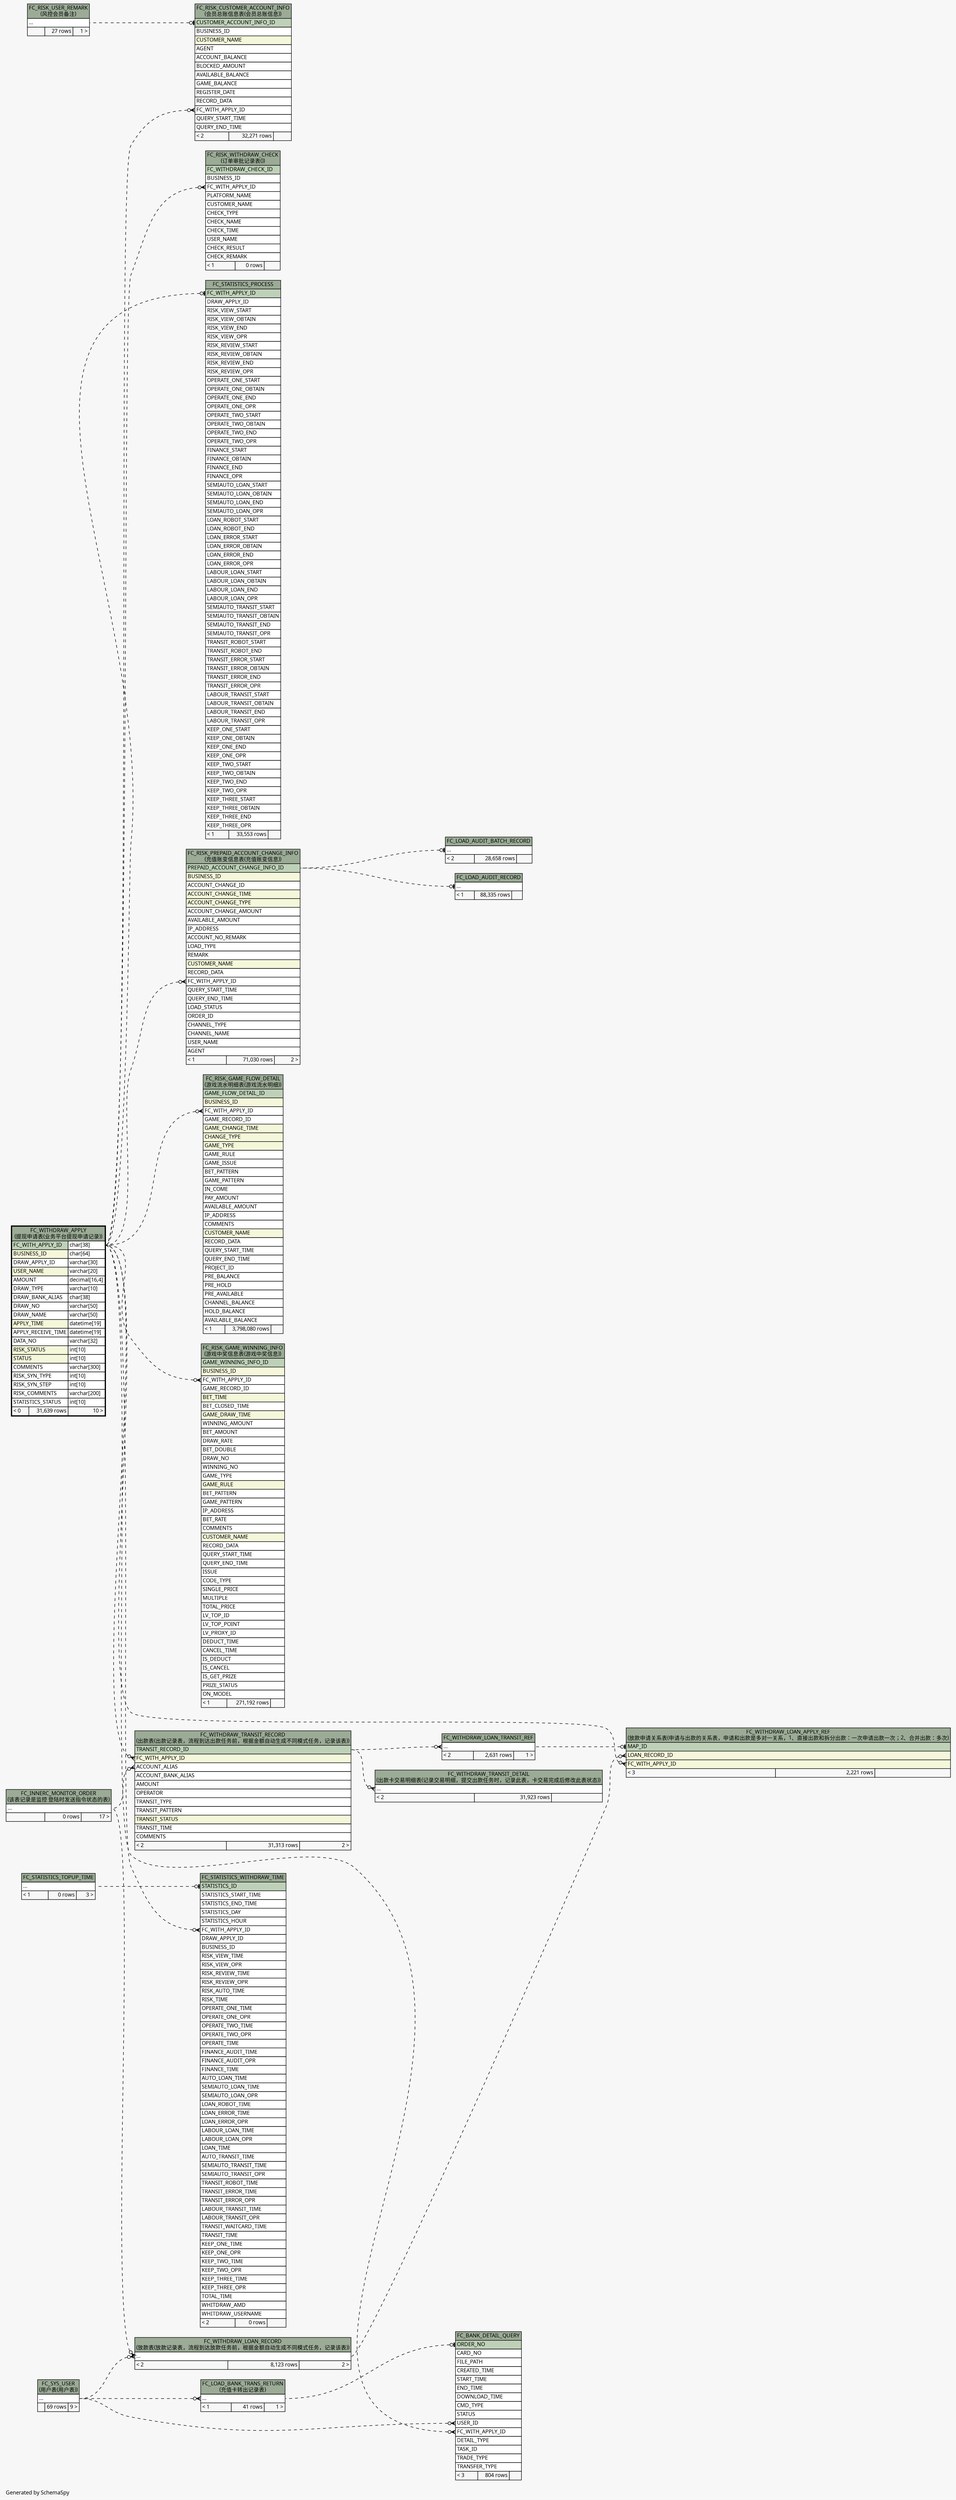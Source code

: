 // dot 2.26.0 on Linux 2.6.32-504.8.1.el6.x86_64
// SchemaSpy rev Unknown
digraph "impliedTwoDegreesRelationshipsDiagram" {
  graph [
    rankdir="RL"
    bgcolor="#f7f7f7"
    label="\nGenerated by SchemaSpy"
    labeljust="l"
    nodesep="0.18"
    ranksep="0.46"
    fontname="Microsoft YaHei"
    fontsize="11"
  ];
  node [
    fontname="Microsoft YaHei"
    fontsize="11"
    shape="plaintext"
  ];
  edge [
    arrowsize="0.8"
  ];
  "FC_BANK_DETAIL_QUERY":"FC_WITH_APPLY_ID":w -> "FC_WITHDRAW_APPLY":"FC_WITH_APPLY_ID.type":e [arrowhead=none dir=back arrowtail=crowodot style=dashed];
  "FC_BANK_DETAIL_QUERY":"ORDER_NO":w -> "FC_LOAD_BANK_TRANS_RETURN":"elipses":e [arrowhead=none dir=back arrowtail=teeodot style=dashed];
  "FC_BANK_DETAIL_QUERY":"USER_ID":w -> "FC_SYS_USER":"elipses":e [arrowhead=none dir=back arrowtail=crowodot style=dashed];
  "FC_LOAD_AUDIT_BATCH_RECORD":"elipses":w -> "FC_RISK_PREPAID_ACCOUNT_CHANGE_INFO":"PREPAID_ACCOUNT_CHANGE_INFO_ID":e [arrowhead=none dir=back arrowtail=teeodot style=dashed];
  "FC_LOAD_AUDIT_RECORD":"elipses":w -> "FC_RISK_PREPAID_ACCOUNT_CHANGE_INFO":"PREPAID_ACCOUNT_CHANGE_INFO_ID":e [arrowhead=none dir=back arrowtail=teeodot style=dashed];
  "FC_LOAD_BANK_TRANS_RETURN":"elipses":w -> "FC_SYS_USER":"elipses":e [arrowhead=none dir=back arrowtail=crowodot style=dashed];
  "FC_RISK_CUSTOMER_ACCOUNT_INFO":"CUSTOMER_ACCOUNT_INFO_ID":w -> "FC_RISK_USER_REMARK":"elipses":e [arrowhead=none dir=back arrowtail=teeodot style=dashed];
  "FC_RISK_CUSTOMER_ACCOUNT_INFO":"FC_WITH_APPLY_ID":w -> "FC_WITHDRAW_APPLY":"FC_WITH_APPLY_ID.type":e [arrowhead=none dir=back arrowtail=crowodot style=dashed];
  "FC_RISK_GAME_FLOW_DETAIL":"FC_WITH_APPLY_ID":w -> "FC_WITHDRAW_APPLY":"FC_WITH_APPLY_ID.type":e [arrowhead=none dir=back arrowtail=crowodot style=dashed];
  "FC_RISK_GAME_WINNING_INFO":"FC_WITH_APPLY_ID":w -> "FC_WITHDRAW_APPLY":"FC_WITH_APPLY_ID.type":e [arrowhead=none dir=back arrowtail=crowodot style=dashed];
  "FC_RISK_PREPAID_ACCOUNT_CHANGE_INFO":"FC_WITH_APPLY_ID":w -> "FC_WITHDRAW_APPLY":"FC_WITH_APPLY_ID.type":e [arrowhead=none dir=back arrowtail=crowodot style=dashed];
  "FC_RISK_WITHDRAW_CHECK":"FC_WITH_APPLY_ID":w -> "FC_WITHDRAW_APPLY":"FC_WITH_APPLY_ID.type":e [arrowhead=none dir=back arrowtail=crowodot style=dashed];
  "FC_STATISTICS_PROCESS":"FC_WITH_APPLY_ID":w -> "FC_WITHDRAW_APPLY":"FC_WITH_APPLY_ID.type":e [arrowhead=none dir=back arrowtail=teeodot style=dashed];
  "FC_STATISTICS_WITHDRAW_TIME":"FC_WITH_APPLY_ID":w -> "FC_WITHDRAW_APPLY":"FC_WITH_APPLY_ID.type":e [arrowhead=none dir=back arrowtail=crowodot style=dashed];
  "FC_STATISTICS_WITHDRAW_TIME":"STATISTICS_ID":w -> "FC_STATISTICS_TOPUP_TIME":"elipses":e [arrowhead=none dir=back arrowtail=teeodot style=dashed];
  "FC_WITHDRAW_LOAN_APPLY_REF":"FC_WITH_APPLY_ID":w -> "FC_WITHDRAW_APPLY":"FC_WITH_APPLY_ID.type":e [arrowhead=none dir=back arrowtail=crowodot style=dashed];
  "FC_WITHDRAW_LOAN_APPLY_REF":"LOAN_RECORD_ID":w -> "FC_WITHDRAW_LOAN_RECORD":"elipses":e [arrowhead=none dir=back arrowtail=crowodot style=dashed];
  "FC_WITHDRAW_LOAN_APPLY_REF":"MAP_ID":w -> "FC_WITHDRAW_LOAN_TRANSIT_REF":"elipses":e [arrowhead=none dir=back arrowtail=teeodot style=dashed];
  "FC_WITHDRAW_LOAN_RECORD":"elipses":w -> "FC_INNERC_MONITOR_ORDER":"elipses":e [arrowhead=none dir=back arrowtail=crowodot style=dashed];
  "FC_WITHDRAW_LOAN_RECORD":"elipses":w -> "FC_SYS_USER":"elipses":e [arrowhead=none dir=back arrowtail=crowodot style=dashed];
  "FC_WITHDRAW_LOAN_TRANSIT_REF":"elipses":w -> "FC_WITHDRAW_TRANSIT_RECORD":"TRANSIT_RECORD_ID":e [arrowhead=none dir=back arrowtail=crowodot style=dashed];
  "FC_WITHDRAW_TRANSIT_DETAIL":"elipses":w -> "FC_WITHDRAW_TRANSIT_RECORD":"TRANSIT_RECORD_ID":e [arrowhead=none dir=back arrowtail=crowodot style=dashed];
  "FC_WITHDRAW_TRANSIT_RECORD":"ACCOUNT_ALIAS":w -> "FC_INNERC_MONITOR_ORDER":"elipses":e [arrowhead=none dir=back arrowtail=crowodot style=dashed];
  "FC_WITHDRAW_TRANSIT_RECORD":"FC_WITH_APPLY_ID":w -> "FC_WITHDRAW_APPLY":"FC_WITH_APPLY_ID.type":e [arrowhead=none dir=back arrowtail=crowodot style=dashed];
  "FC_BANK_DETAIL_QUERY" [
    label=<
    <TABLE BORDER="0" CELLBORDER="1" CELLSPACING="0" BGCOLOR="#ffffff">
      <TR><TD COLSPAN="3" BGCOLOR="#9bab96" ALIGN="CENTER">FC_BANK_DETAIL_QUERY</TD></TR>
      <TR><TD PORT="ORDER_NO" COLSPAN="3" BGCOLOR="#bed1b8" ALIGN="LEFT">ORDER_NO</TD></TR>
      <TR><TD PORT="CARD_NO" COLSPAN="3" ALIGN="LEFT">CARD_NO</TD></TR>
      <TR><TD PORT="FILE_PATH" COLSPAN="3" ALIGN="LEFT">FILE_PATH</TD></TR>
      <TR><TD PORT="CREATED_TIME" COLSPAN="3" ALIGN="LEFT">CREATED_TIME</TD></TR>
      <TR><TD PORT="START_TIME" COLSPAN="3" ALIGN="LEFT">START_TIME</TD></TR>
      <TR><TD PORT="END_TIME" COLSPAN="3" ALIGN="LEFT">END_TIME</TD></TR>
      <TR><TD PORT="DOWNLOAD_TIME" COLSPAN="3" ALIGN="LEFT">DOWNLOAD_TIME</TD></TR>
      <TR><TD PORT="CMD_TYPE" COLSPAN="3" ALIGN="LEFT">CMD_TYPE</TD></TR>
      <TR><TD PORT="STATUS" COLSPAN="3" ALIGN="LEFT">STATUS</TD></TR>
      <TR><TD PORT="USER_ID" COLSPAN="3" ALIGN="LEFT">USER_ID</TD></TR>
      <TR><TD PORT="FC_WITH_APPLY_ID" COLSPAN="3" ALIGN="LEFT">FC_WITH_APPLY_ID</TD></TR>
      <TR><TD PORT="DETAIL_TYPE" COLSPAN="3" ALIGN="LEFT">DETAIL_TYPE</TD></TR>
      <TR><TD PORT="TASK_ID" COLSPAN="3" ALIGN="LEFT">TASK_ID</TD></TR>
      <TR><TD PORT="TRADE_TYPE" COLSPAN="3" ALIGN="LEFT">TRADE_TYPE</TD></TR>
      <TR><TD PORT="TRANSFER_TYPE" COLSPAN="3" ALIGN="LEFT">TRANSFER_TYPE</TD></TR>
      <TR><TD ALIGN="LEFT" BGCOLOR="#f7f7f7">&lt; 3</TD><TD ALIGN="RIGHT" BGCOLOR="#f7f7f7">804 rows</TD><TD ALIGN="RIGHT" BGCOLOR="#f7f7f7">  </TD></TR>
    </TABLE>>
    URL="FC_BANK_DETAIL_QUERY.html"
    tooltip="FC_BANK_DETAIL_QUERY"
  ];
  "FC_INNERC_MONITOR_ORDER" [
    label=<
    <TABLE BORDER="0" CELLBORDER="1" CELLSPACING="0" BGCOLOR="#ffffff">
      <TR><TD COLSPAN="3" BGCOLOR="#9bab96" ALIGN="CENTER">FC_INNERC_MONITOR_ORDER<br/>(该表记录是监控 登陆时发送指令状态的表)</TD></TR>
      <TR><TD PORT="elipses" COLSPAN="3" ALIGN="LEFT">...</TD></TR>
      <TR><TD ALIGN="LEFT" BGCOLOR="#f7f7f7">  </TD><TD ALIGN="RIGHT" BGCOLOR="#f7f7f7">0 rows</TD><TD ALIGN="RIGHT" BGCOLOR="#f7f7f7">17 &gt;</TD></TR>
    </TABLE>>
    URL="FC_INNERC_MONITOR_ORDER.html"
    tooltip="FC_INNERC_MONITOR_ORDER"
  ];
  "FC_LOAD_AUDIT_BATCH_RECORD" [
    label=<
    <TABLE BORDER="0" CELLBORDER="1" CELLSPACING="0" BGCOLOR="#ffffff">
      <TR><TD COLSPAN="3" BGCOLOR="#9bab96" ALIGN="CENTER">FC_LOAD_AUDIT_BATCH_RECORD</TD></TR>
      <TR><TD PORT="elipses" COLSPAN="3" ALIGN="LEFT">...</TD></TR>
      <TR><TD ALIGN="LEFT" BGCOLOR="#f7f7f7">&lt; 2</TD><TD ALIGN="RIGHT" BGCOLOR="#f7f7f7">28,658 rows</TD><TD ALIGN="RIGHT" BGCOLOR="#f7f7f7">  </TD></TR>
    </TABLE>>
    URL="FC_LOAD_AUDIT_BATCH_RECORD.html"
    tooltip="FC_LOAD_AUDIT_BATCH_RECORD"
  ];
  "FC_LOAD_AUDIT_RECORD" [
    label=<
    <TABLE BORDER="0" CELLBORDER="1" CELLSPACING="0" BGCOLOR="#ffffff">
      <TR><TD COLSPAN="3" BGCOLOR="#9bab96" ALIGN="CENTER">FC_LOAD_AUDIT_RECORD</TD></TR>
      <TR><TD PORT="elipses" COLSPAN="3" ALIGN="LEFT">...</TD></TR>
      <TR><TD ALIGN="LEFT" BGCOLOR="#f7f7f7">&lt; 1</TD><TD ALIGN="RIGHT" BGCOLOR="#f7f7f7">88,335 rows</TD><TD ALIGN="RIGHT" BGCOLOR="#f7f7f7">  </TD></TR>
    </TABLE>>
    URL="FC_LOAD_AUDIT_RECORD.html"
    tooltip="FC_LOAD_AUDIT_RECORD"
  ];
  "FC_LOAD_BANK_TRANS_RETURN" [
    label=<
    <TABLE BORDER="0" CELLBORDER="1" CELLSPACING="0" BGCOLOR="#ffffff">
      <TR><TD COLSPAN="3" BGCOLOR="#9bab96" ALIGN="CENTER">FC_LOAD_BANK_TRANS_RETURN<br/>(充值卡转出记录表)</TD></TR>
      <TR><TD PORT="elipses" COLSPAN="3" ALIGN="LEFT">...</TD></TR>
      <TR><TD ALIGN="LEFT" BGCOLOR="#f7f7f7">&lt; 1</TD><TD ALIGN="RIGHT" BGCOLOR="#f7f7f7">41 rows</TD><TD ALIGN="RIGHT" BGCOLOR="#f7f7f7">1 &gt;</TD></TR>
    </TABLE>>
    URL="FC_LOAD_BANK_TRANS_RETURN.html"
    tooltip="FC_LOAD_BANK_TRANS_RETURN"
  ];
  "FC_RISK_CUSTOMER_ACCOUNT_INFO" [
    label=<
    <TABLE BORDER="0" CELLBORDER="1" CELLSPACING="0" BGCOLOR="#ffffff">
      <TR><TD COLSPAN="3" BGCOLOR="#9bab96" ALIGN="CENTER">FC_RISK_CUSTOMER_ACCOUNT_INFO<br/>(会员总账信息表(会员总账信息))</TD></TR>
      <TR><TD PORT="CUSTOMER_ACCOUNT_INFO_ID" COLSPAN="3" BGCOLOR="#bed1b8" ALIGN="LEFT">CUSTOMER_ACCOUNT_INFO_ID</TD></TR>
      <TR><TD PORT="BUSINESS_ID" COLSPAN="3" ALIGN="LEFT">BUSINESS_ID</TD></TR>
      <TR><TD PORT="CUSTOMER_NAME" COLSPAN="3" BGCOLOR="#f4f7da" ALIGN="LEFT">CUSTOMER_NAME</TD></TR>
      <TR><TD PORT="AGENT" COLSPAN="3" ALIGN="LEFT">AGENT</TD></TR>
      <TR><TD PORT="ACCOUNT_BALANCE" COLSPAN="3" ALIGN="LEFT">ACCOUNT_BALANCE</TD></TR>
      <TR><TD PORT="BLOCKED_AMOUNT" COLSPAN="3" ALIGN="LEFT">BLOCKED_AMOUNT</TD></TR>
      <TR><TD PORT="AVAILABLE_BALANCE" COLSPAN="3" ALIGN="LEFT">AVAILABLE_BALANCE</TD></TR>
      <TR><TD PORT="GAME_BALANCE" COLSPAN="3" ALIGN="LEFT">GAME_BALANCE</TD></TR>
      <TR><TD PORT="REGISTER_DATE" COLSPAN="3" ALIGN="LEFT">REGISTER_DATE</TD></TR>
      <TR><TD PORT="RECORD_DATA" COLSPAN="3" ALIGN="LEFT">RECORD_DATA</TD></TR>
      <TR><TD PORT="FC_WITH_APPLY_ID" COLSPAN="3" ALIGN="LEFT">FC_WITH_APPLY_ID</TD></TR>
      <TR><TD PORT="QUERY_START_TIME" COLSPAN="3" ALIGN="LEFT">QUERY_START_TIME</TD></TR>
      <TR><TD PORT="QUERY_END_TIME" COLSPAN="3" ALIGN="LEFT">QUERY_END_TIME</TD></TR>
      <TR><TD ALIGN="LEFT" BGCOLOR="#f7f7f7">&lt; 2</TD><TD ALIGN="RIGHT" BGCOLOR="#f7f7f7">32,271 rows</TD><TD ALIGN="RIGHT" BGCOLOR="#f7f7f7">  </TD></TR>
    </TABLE>>
    URL="FC_RISK_CUSTOMER_ACCOUNT_INFO.html"
    tooltip="FC_RISK_CUSTOMER_ACCOUNT_INFO"
  ];
  "FC_RISK_GAME_FLOW_DETAIL" [
    label=<
    <TABLE BORDER="0" CELLBORDER="1" CELLSPACING="0" BGCOLOR="#ffffff">
      <TR><TD COLSPAN="3" BGCOLOR="#9bab96" ALIGN="CENTER">FC_RISK_GAME_FLOW_DETAIL<br/>(游戏流水明细表(游戏流水明细))</TD></TR>
      <TR><TD PORT="GAME_FLOW_DETAIL_ID" COLSPAN="3" BGCOLOR="#bed1b8" ALIGN="LEFT">GAME_FLOW_DETAIL_ID</TD></TR>
      <TR><TD PORT="BUSINESS_ID" COLSPAN="3" BGCOLOR="#f4f7da" ALIGN="LEFT">BUSINESS_ID</TD></TR>
      <TR><TD PORT="FC_WITH_APPLY_ID" COLSPAN="3" ALIGN="LEFT">FC_WITH_APPLY_ID</TD></TR>
      <TR><TD PORT="GAME_RECORD_ID" COLSPAN="3" ALIGN="LEFT">GAME_RECORD_ID</TD></TR>
      <TR><TD PORT="GAME_CHANGE_TIME" COLSPAN="3" BGCOLOR="#f4f7da" ALIGN="LEFT">GAME_CHANGE_TIME</TD></TR>
      <TR><TD PORT="CHANGE_TYPE" COLSPAN="3" BGCOLOR="#f4f7da" ALIGN="LEFT">CHANGE_TYPE</TD></TR>
      <TR><TD PORT="GAME_TYPE" COLSPAN="3" BGCOLOR="#f4f7da" ALIGN="LEFT">GAME_TYPE</TD></TR>
      <TR><TD PORT="GAME_RULE" COLSPAN="3" ALIGN="LEFT">GAME_RULE</TD></TR>
      <TR><TD PORT="GAME_ISSUE" COLSPAN="3" ALIGN="LEFT">GAME_ISSUE</TD></TR>
      <TR><TD PORT="BET_PATTERN" COLSPAN="3" ALIGN="LEFT">BET_PATTERN</TD></TR>
      <TR><TD PORT="GAME_PATTERN" COLSPAN="3" ALIGN="LEFT">GAME_PATTERN</TD></TR>
      <TR><TD PORT="IN_COME" COLSPAN="3" ALIGN="LEFT">IN_COME</TD></TR>
      <TR><TD PORT="PAY_AMOUNT" COLSPAN="3" ALIGN="LEFT">PAY_AMOUNT</TD></TR>
      <TR><TD PORT="AVAILABLE_AMOUNT" COLSPAN="3" ALIGN="LEFT">AVAILABLE_AMOUNT</TD></TR>
      <TR><TD PORT="IP_ADDRESS" COLSPAN="3" ALIGN="LEFT">IP_ADDRESS</TD></TR>
      <TR><TD PORT="COMMENTS" COLSPAN="3" ALIGN="LEFT">COMMENTS</TD></TR>
      <TR><TD PORT="CUSTOMER_NAME" COLSPAN="3" BGCOLOR="#f4f7da" ALIGN="LEFT">CUSTOMER_NAME</TD></TR>
      <TR><TD PORT="RECORD_DATA" COLSPAN="3" ALIGN="LEFT">RECORD_DATA</TD></TR>
      <TR><TD PORT="QUERY_START_TIME" COLSPAN="3" ALIGN="LEFT">QUERY_START_TIME</TD></TR>
      <TR><TD PORT="QUERY_END_TIME" COLSPAN="3" ALIGN="LEFT">QUERY_END_TIME</TD></TR>
      <TR><TD PORT="PROJECT_ID" COLSPAN="3" ALIGN="LEFT">PROJECT_ID</TD></TR>
      <TR><TD PORT="PRE_BALANCE" COLSPAN="3" ALIGN="LEFT">PRE_BALANCE</TD></TR>
      <TR><TD PORT="PRE_HOLD" COLSPAN="3" ALIGN="LEFT">PRE_HOLD</TD></TR>
      <TR><TD PORT="PRE_AVAILABLE" COLSPAN="3" ALIGN="LEFT">PRE_AVAILABLE</TD></TR>
      <TR><TD PORT="CHANNEL_BALANCE" COLSPAN="3" ALIGN="LEFT">CHANNEL_BALANCE</TD></TR>
      <TR><TD PORT="HOLD_BALANCE" COLSPAN="3" ALIGN="LEFT">HOLD_BALANCE</TD></TR>
      <TR><TD PORT="AVAILABLE_BALANCE" COLSPAN="3" ALIGN="LEFT">AVAILABLE_BALANCE</TD></TR>
      <TR><TD ALIGN="LEFT" BGCOLOR="#f7f7f7">&lt; 1</TD><TD ALIGN="RIGHT" BGCOLOR="#f7f7f7">3,798,080 rows</TD><TD ALIGN="RIGHT" BGCOLOR="#f7f7f7">  </TD></TR>
    </TABLE>>
    URL="FC_RISK_GAME_FLOW_DETAIL.html"
    tooltip="FC_RISK_GAME_FLOW_DETAIL"
  ];
  "FC_RISK_GAME_WINNING_INFO" [
    label=<
    <TABLE BORDER="0" CELLBORDER="1" CELLSPACING="0" BGCOLOR="#ffffff">
      <TR><TD COLSPAN="3" BGCOLOR="#9bab96" ALIGN="CENTER">FC_RISK_GAME_WINNING_INFO<br/>(游戏中奖信息表(游戏中奖信息))</TD></TR>
      <TR><TD PORT="GAME_WINNING_INFO_ID" COLSPAN="3" BGCOLOR="#bed1b8" ALIGN="LEFT">GAME_WINNING_INFO_ID</TD></TR>
      <TR><TD PORT="BUSINESS_ID" COLSPAN="3" BGCOLOR="#f4f7da" ALIGN="LEFT">BUSINESS_ID</TD></TR>
      <TR><TD PORT="FC_WITH_APPLY_ID" COLSPAN="3" ALIGN="LEFT">FC_WITH_APPLY_ID</TD></TR>
      <TR><TD PORT="GAME_RECORD_ID" COLSPAN="3" ALIGN="LEFT">GAME_RECORD_ID</TD></TR>
      <TR><TD PORT="BET_TIME" COLSPAN="3" BGCOLOR="#f4f7da" ALIGN="LEFT">BET_TIME</TD></TR>
      <TR><TD PORT="BET_CLOSED_TIME" COLSPAN="3" ALIGN="LEFT">BET_CLOSED_TIME</TD></TR>
      <TR><TD PORT="GAME_DRAW_TIME" COLSPAN="3" BGCOLOR="#f4f7da" ALIGN="LEFT">GAME_DRAW_TIME</TD></TR>
      <TR><TD PORT="WINNING_AMOUNT" COLSPAN="3" ALIGN="LEFT">WINNING_AMOUNT</TD></TR>
      <TR><TD PORT="BET_AMOUNT" COLSPAN="3" ALIGN="LEFT">BET_AMOUNT</TD></TR>
      <TR><TD PORT="DRAW_RATE" COLSPAN="3" ALIGN="LEFT">DRAW_RATE</TD></TR>
      <TR><TD PORT="BET_DOUBLE" COLSPAN="3" ALIGN="LEFT">BET_DOUBLE</TD></TR>
      <TR><TD PORT="DRAW_NO" COLSPAN="3" ALIGN="LEFT">DRAW_NO</TD></TR>
      <TR><TD PORT="WINNING_NO" COLSPAN="3" ALIGN="LEFT">WINNING_NO</TD></TR>
      <TR><TD PORT="GAME_TYPE" COLSPAN="3" ALIGN="LEFT">GAME_TYPE</TD></TR>
      <TR><TD PORT="GAME_RULE" COLSPAN="3" BGCOLOR="#f4f7da" ALIGN="LEFT">GAME_RULE</TD></TR>
      <TR><TD PORT="BET_PATTERN" COLSPAN="3" ALIGN="LEFT">BET_PATTERN</TD></TR>
      <TR><TD PORT="GAME_PATTERN" COLSPAN="3" ALIGN="LEFT">GAME_PATTERN</TD></TR>
      <TR><TD PORT="IP_ADDRESS" COLSPAN="3" ALIGN="LEFT">IP_ADDRESS</TD></TR>
      <TR><TD PORT="BET_RATE" COLSPAN="3" ALIGN="LEFT">BET_RATE</TD></TR>
      <TR><TD PORT="COMMENTS" COLSPAN="3" ALIGN="LEFT">COMMENTS</TD></TR>
      <TR><TD PORT="CUSTOMER_NAME" COLSPAN="3" BGCOLOR="#f4f7da" ALIGN="LEFT">CUSTOMER_NAME</TD></TR>
      <TR><TD PORT="RECORD_DATA" COLSPAN="3" ALIGN="LEFT">RECORD_DATA</TD></TR>
      <TR><TD PORT="QUERY_START_TIME" COLSPAN="3" ALIGN="LEFT">QUERY_START_TIME</TD></TR>
      <TR><TD PORT="QUERY_END_TIME" COLSPAN="3" ALIGN="LEFT">QUERY_END_TIME</TD></TR>
      <TR><TD PORT="ISSUE" COLSPAN="3" ALIGN="LEFT">ISSUE</TD></TR>
      <TR><TD PORT="CODE_TYPE" COLSPAN="3" ALIGN="LEFT">CODE_TYPE</TD></TR>
      <TR><TD PORT="SINGLE_PRICE" COLSPAN="3" ALIGN="LEFT">SINGLE_PRICE</TD></TR>
      <TR><TD PORT="MULTIPLE" COLSPAN="3" ALIGN="LEFT">MULTIPLE</TD></TR>
      <TR><TD PORT="TOTAL_PRICE" COLSPAN="3" ALIGN="LEFT">TOTAL_PRICE</TD></TR>
      <TR><TD PORT="LV_TOP_ID" COLSPAN="3" ALIGN="LEFT">LV_TOP_ID</TD></TR>
      <TR><TD PORT="LV_TOP_POINT" COLSPAN="3" ALIGN="LEFT">LV_TOP_POINT</TD></TR>
      <TR><TD PORT="LV_PROXY_ID" COLSPAN="3" ALIGN="LEFT">LV_PROXY_ID</TD></TR>
      <TR><TD PORT="DEDUCT_TIME" COLSPAN="3" ALIGN="LEFT">DEDUCT_TIME</TD></TR>
      <TR><TD PORT="CANCEL_TIME" COLSPAN="3" ALIGN="LEFT">CANCEL_TIME</TD></TR>
      <TR><TD PORT="IS_DEDUCT" COLSPAN="3" ALIGN="LEFT">IS_DEDUCT</TD></TR>
      <TR><TD PORT="IS_CANCEL" COLSPAN="3" ALIGN="LEFT">IS_CANCEL</TD></TR>
      <TR><TD PORT="IS_GET_PRIZE" COLSPAN="3" ALIGN="LEFT">IS_GET_PRIZE</TD></TR>
      <TR><TD PORT="PRIZE_STATUS" COLSPAN="3" ALIGN="LEFT">PRIZE_STATUS</TD></TR>
      <TR><TD PORT="ON_MODEL" COLSPAN="3" ALIGN="LEFT">ON_MODEL</TD></TR>
      <TR><TD ALIGN="LEFT" BGCOLOR="#f7f7f7">&lt; 1</TD><TD ALIGN="RIGHT" BGCOLOR="#f7f7f7">271,192 rows</TD><TD ALIGN="RIGHT" BGCOLOR="#f7f7f7">  </TD></TR>
    </TABLE>>
    URL="FC_RISK_GAME_WINNING_INFO.html"
    tooltip="FC_RISK_GAME_WINNING_INFO"
  ];
  "FC_RISK_PREPAID_ACCOUNT_CHANGE_INFO" [
    label=<
    <TABLE BORDER="0" CELLBORDER="1" CELLSPACING="0" BGCOLOR="#ffffff">
      <TR><TD COLSPAN="3" BGCOLOR="#9bab96" ALIGN="CENTER">FC_RISK_PREPAID_ACCOUNT_CHANGE_INFO<br/>(充值账变信息表(充值账变信息))</TD></TR>
      <TR><TD PORT="PREPAID_ACCOUNT_CHANGE_INFO_ID" COLSPAN="3" BGCOLOR="#bed1b8" ALIGN="LEFT">PREPAID_ACCOUNT_CHANGE_INFO_ID</TD></TR>
      <TR><TD PORT="BUSINESS_ID" COLSPAN="3" BGCOLOR="#f4f7da" ALIGN="LEFT">BUSINESS_ID</TD></TR>
      <TR><TD PORT="ACCOUNT_CHANGE_ID" COLSPAN="3" ALIGN="LEFT">ACCOUNT_CHANGE_ID</TD></TR>
      <TR><TD PORT="ACCOUNT_CHANGE_TIME" COLSPAN="3" BGCOLOR="#f4f7da" ALIGN="LEFT">ACCOUNT_CHANGE_TIME</TD></TR>
      <TR><TD PORT="ACCOUNT_CHANGE_TYPE" COLSPAN="3" BGCOLOR="#f4f7da" ALIGN="LEFT">ACCOUNT_CHANGE_TYPE</TD></TR>
      <TR><TD PORT="ACCOUNT_CHANGE_AMOUNT" COLSPAN="3" ALIGN="LEFT">ACCOUNT_CHANGE_AMOUNT</TD></TR>
      <TR><TD PORT="AVAILABLE_AMOUNT" COLSPAN="3" ALIGN="LEFT">AVAILABLE_AMOUNT</TD></TR>
      <TR><TD PORT="IP_ADDRESS" COLSPAN="3" ALIGN="LEFT">IP_ADDRESS</TD></TR>
      <TR><TD PORT="ACCOUNT_NO_REMARK" COLSPAN="3" ALIGN="LEFT">ACCOUNT_NO_REMARK</TD></TR>
      <TR><TD PORT="LOAD_TYPE" COLSPAN="3" ALIGN="LEFT">LOAD_TYPE</TD></TR>
      <TR><TD PORT="REMARK" COLSPAN="3" ALIGN="LEFT">REMARK</TD></TR>
      <TR><TD PORT="CUSTOMER_NAME" COLSPAN="3" BGCOLOR="#f4f7da" ALIGN="LEFT">CUSTOMER_NAME</TD></TR>
      <TR><TD PORT="RECORD_DATA" COLSPAN="3" ALIGN="LEFT">RECORD_DATA</TD></TR>
      <TR><TD PORT="FC_WITH_APPLY_ID" COLSPAN="3" ALIGN="LEFT">FC_WITH_APPLY_ID</TD></TR>
      <TR><TD PORT="QUERY_START_TIME" COLSPAN="3" ALIGN="LEFT">QUERY_START_TIME</TD></TR>
      <TR><TD PORT="QUERY_END_TIME" COLSPAN="3" ALIGN="LEFT">QUERY_END_TIME</TD></TR>
      <TR><TD PORT="LOAD_STATUS" COLSPAN="3" ALIGN="LEFT">LOAD_STATUS</TD></TR>
      <TR><TD PORT="ORDER_ID" COLSPAN="3" ALIGN="LEFT">ORDER_ID</TD></TR>
      <TR><TD PORT="CHANNEL_TYPE" COLSPAN="3" ALIGN="LEFT">CHANNEL_TYPE</TD></TR>
      <TR><TD PORT="CHANNEL_NAME" COLSPAN="3" ALIGN="LEFT">CHANNEL_NAME</TD></TR>
      <TR><TD PORT="USER_NAME" COLSPAN="3" ALIGN="LEFT">USER_NAME</TD></TR>
      <TR><TD PORT="AGENT" COLSPAN="3" ALIGN="LEFT">AGENT</TD></TR>
      <TR><TD ALIGN="LEFT" BGCOLOR="#f7f7f7">&lt; 1</TD><TD ALIGN="RIGHT" BGCOLOR="#f7f7f7">71,030 rows</TD><TD ALIGN="RIGHT" BGCOLOR="#f7f7f7">2 &gt;</TD></TR>
    </TABLE>>
    URL="FC_RISK_PREPAID_ACCOUNT_CHANGE_INFO.html"
    tooltip="FC_RISK_PREPAID_ACCOUNT_CHANGE_INFO"
  ];
  "FC_RISK_USER_REMARK" [
    label=<
    <TABLE BORDER="0" CELLBORDER="1" CELLSPACING="0" BGCOLOR="#ffffff">
      <TR><TD COLSPAN="3" BGCOLOR="#9bab96" ALIGN="CENTER">FC_RISK_USER_REMARK<br/>(风控会员备注)</TD></TR>
      <TR><TD PORT="elipses" COLSPAN="3" ALIGN="LEFT">...</TD></TR>
      <TR><TD ALIGN="LEFT" BGCOLOR="#f7f7f7">  </TD><TD ALIGN="RIGHT" BGCOLOR="#f7f7f7">27 rows</TD><TD ALIGN="RIGHT" BGCOLOR="#f7f7f7">1 &gt;</TD></TR>
    </TABLE>>
    URL="FC_RISK_USER_REMARK.html"
    tooltip="FC_RISK_USER_REMARK"
  ];
  "FC_RISK_WITHDRAW_CHECK" [
    label=<
    <TABLE BORDER="0" CELLBORDER="1" CELLSPACING="0" BGCOLOR="#ffffff">
      <TR><TD COLSPAN="3" BGCOLOR="#9bab96" ALIGN="CENTER">FC_RISK_WITHDRAW_CHECK<br/>(订单审批记录表())</TD></TR>
      <TR><TD PORT="FC_WITHDRAW_CHECK_ID" COLSPAN="3" BGCOLOR="#bed1b8" ALIGN="LEFT">FC_WITHDRAW_CHECK_ID</TD></TR>
      <TR><TD PORT="BUSINESS_ID" COLSPAN="3" ALIGN="LEFT">BUSINESS_ID</TD></TR>
      <TR><TD PORT="FC_WITH_APPLY_ID" COLSPAN="3" ALIGN="LEFT">FC_WITH_APPLY_ID</TD></TR>
      <TR><TD PORT="PLATFORM_NAME" COLSPAN="3" ALIGN="LEFT">PLATFORM_NAME</TD></TR>
      <TR><TD PORT="CUSTOMER_NAME" COLSPAN="3" ALIGN="LEFT">CUSTOMER_NAME</TD></TR>
      <TR><TD PORT="CHECK_TYPE" COLSPAN="3" ALIGN="LEFT">CHECK_TYPE</TD></TR>
      <TR><TD PORT="CHECK_NAME" COLSPAN="3" ALIGN="LEFT">CHECK_NAME</TD></TR>
      <TR><TD PORT="CHECK_TIME" COLSPAN="3" ALIGN="LEFT">CHECK_TIME</TD></TR>
      <TR><TD PORT="USER_NAME" COLSPAN="3" ALIGN="LEFT">USER_NAME</TD></TR>
      <TR><TD PORT="CHECK_RESULT" COLSPAN="3" ALIGN="LEFT">CHECK_RESULT</TD></TR>
      <TR><TD PORT="CHECK_REMARK" COLSPAN="3" ALIGN="LEFT">CHECK_REMARK</TD></TR>
      <TR><TD ALIGN="LEFT" BGCOLOR="#f7f7f7">&lt; 1</TD><TD ALIGN="RIGHT" BGCOLOR="#f7f7f7">0 rows</TD><TD ALIGN="RIGHT" BGCOLOR="#f7f7f7">  </TD></TR>
    </TABLE>>
    URL="FC_RISK_WITHDRAW_CHECK.html"
    tooltip="FC_RISK_WITHDRAW_CHECK"
  ];
  "FC_STATISTICS_PROCESS" [
    label=<
    <TABLE BORDER="0" CELLBORDER="1" CELLSPACING="0" BGCOLOR="#ffffff">
      <TR><TD COLSPAN="3" BGCOLOR="#9bab96" ALIGN="CENTER">FC_STATISTICS_PROCESS</TD></TR>
      <TR><TD PORT="FC_WITH_APPLY_ID" COLSPAN="3" BGCOLOR="#bed1b8" ALIGN="LEFT">FC_WITH_APPLY_ID</TD></TR>
      <TR><TD PORT="DRAW_APPLY_ID" COLSPAN="3" ALIGN="LEFT">DRAW_APPLY_ID</TD></TR>
      <TR><TD PORT="RISK_VIEW_START" COLSPAN="3" ALIGN="LEFT">RISK_VIEW_START</TD></TR>
      <TR><TD PORT="RISK_VIEW_OBTAIN" COLSPAN="3" ALIGN="LEFT">RISK_VIEW_OBTAIN</TD></TR>
      <TR><TD PORT="RISK_VIEW_END" COLSPAN="3" ALIGN="LEFT">RISK_VIEW_END</TD></TR>
      <TR><TD PORT="RISK_VIEW_OPR" COLSPAN="3" ALIGN="LEFT">RISK_VIEW_OPR</TD></TR>
      <TR><TD PORT="RISK_REVIEW_START" COLSPAN="3" ALIGN="LEFT">RISK_REVIEW_START</TD></TR>
      <TR><TD PORT="RISK_REVIEW_OBTAIN" COLSPAN="3" ALIGN="LEFT">RISK_REVIEW_OBTAIN</TD></TR>
      <TR><TD PORT="RISK_REVIEW_END" COLSPAN="3" ALIGN="LEFT">RISK_REVIEW_END</TD></TR>
      <TR><TD PORT="RISK_REVIEW_OPR" COLSPAN="3" ALIGN="LEFT">RISK_REVIEW_OPR</TD></TR>
      <TR><TD PORT="OPERATE_ONE_START" COLSPAN="3" ALIGN="LEFT">OPERATE_ONE_START</TD></TR>
      <TR><TD PORT="OPERATE_ONE_OBTAIN" COLSPAN="3" ALIGN="LEFT">OPERATE_ONE_OBTAIN</TD></TR>
      <TR><TD PORT="OPERATE_ONE_END" COLSPAN="3" ALIGN="LEFT">OPERATE_ONE_END</TD></TR>
      <TR><TD PORT="OPERATE_ONE_OPR" COLSPAN="3" ALIGN="LEFT">OPERATE_ONE_OPR</TD></TR>
      <TR><TD PORT="OPERATE_TWO_START" COLSPAN="3" ALIGN="LEFT">OPERATE_TWO_START</TD></TR>
      <TR><TD PORT="OPERATE_TWO_OBTAIN" COLSPAN="3" ALIGN="LEFT">OPERATE_TWO_OBTAIN</TD></TR>
      <TR><TD PORT="OPERATE_TWO_END" COLSPAN="3" ALIGN="LEFT">OPERATE_TWO_END</TD></TR>
      <TR><TD PORT="OPERATE_TWO_OPR" COLSPAN="3" ALIGN="LEFT">OPERATE_TWO_OPR</TD></TR>
      <TR><TD PORT="FINANCE_START" COLSPAN="3" ALIGN="LEFT">FINANCE_START</TD></TR>
      <TR><TD PORT="FINANCE_OBTAIN" COLSPAN="3" ALIGN="LEFT">FINANCE_OBTAIN</TD></TR>
      <TR><TD PORT="FINANCE_END" COLSPAN="3" ALIGN="LEFT">FINANCE_END</TD></TR>
      <TR><TD PORT="FINANCE_OPR" COLSPAN="3" ALIGN="LEFT">FINANCE_OPR</TD></TR>
      <TR><TD PORT="SEMIAUTO_LOAN_START" COLSPAN="3" ALIGN="LEFT">SEMIAUTO_LOAN_START</TD></TR>
      <TR><TD PORT="SEMIAUTO_LOAN_OBTAIN" COLSPAN="3" ALIGN="LEFT">SEMIAUTO_LOAN_OBTAIN</TD></TR>
      <TR><TD PORT="SEMIAUTO_LOAN_END" COLSPAN="3" ALIGN="LEFT">SEMIAUTO_LOAN_END</TD></TR>
      <TR><TD PORT="SEMIAUTO_LOAN_OPR" COLSPAN="3" ALIGN="LEFT">SEMIAUTO_LOAN_OPR</TD></TR>
      <TR><TD PORT="LOAN_ROBOT_START" COLSPAN="3" ALIGN="LEFT">LOAN_ROBOT_START</TD></TR>
      <TR><TD PORT="LOAN_ROBOT_END" COLSPAN="3" ALIGN="LEFT">LOAN_ROBOT_END</TD></TR>
      <TR><TD PORT="LOAN_ERROR_START" COLSPAN="3" ALIGN="LEFT">LOAN_ERROR_START</TD></TR>
      <TR><TD PORT="LOAN_ERROR_OBTAIN" COLSPAN="3" ALIGN="LEFT">LOAN_ERROR_OBTAIN</TD></TR>
      <TR><TD PORT="LOAN_ERROR_END" COLSPAN="3" ALIGN="LEFT">LOAN_ERROR_END</TD></TR>
      <TR><TD PORT="LOAN_ERROR_OPR" COLSPAN="3" ALIGN="LEFT">LOAN_ERROR_OPR</TD></TR>
      <TR><TD PORT="LABOUR_LOAN_START" COLSPAN="3" ALIGN="LEFT">LABOUR_LOAN_START</TD></TR>
      <TR><TD PORT="LABOUR_LOAN_OBTAIN" COLSPAN="3" ALIGN="LEFT">LABOUR_LOAN_OBTAIN</TD></TR>
      <TR><TD PORT="LABOUR_LOAN_END" COLSPAN="3" ALIGN="LEFT">LABOUR_LOAN_END</TD></TR>
      <TR><TD PORT="LABOUR_LOAN_OPR" COLSPAN="3" ALIGN="LEFT">LABOUR_LOAN_OPR</TD></TR>
      <TR><TD PORT="SEMIAUTO_TRANSIT_START" COLSPAN="3" ALIGN="LEFT">SEMIAUTO_TRANSIT_START</TD></TR>
      <TR><TD PORT="SEMIAUTO_TRANSIT_OBTAIN" COLSPAN="3" ALIGN="LEFT">SEMIAUTO_TRANSIT_OBTAIN</TD></TR>
      <TR><TD PORT="SEMIAUTO_TRANSIT_END" COLSPAN="3" ALIGN="LEFT">SEMIAUTO_TRANSIT_END</TD></TR>
      <TR><TD PORT="SEMIAUTO_TRANSIT_OPR" COLSPAN="3" ALIGN="LEFT">SEMIAUTO_TRANSIT_OPR</TD></TR>
      <TR><TD PORT="TRANSIT_ROBOT_START" COLSPAN="3" ALIGN="LEFT">TRANSIT_ROBOT_START</TD></TR>
      <TR><TD PORT="TRANSIT_ROBOT_END" COLSPAN="3" ALIGN="LEFT">TRANSIT_ROBOT_END</TD></TR>
      <TR><TD PORT="TRANSIT_ERROR_START" COLSPAN="3" ALIGN="LEFT">TRANSIT_ERROR_START</TD></TR>
      <TR><TD PORT="TRANSIT_ERROR_OBTAIN" COLSPAN="3" ALIGN="LEFT">TRANSIT_ERROR_OBTAIN</TD></TR>
      <TR><TD PORT="TRANSIT_ERROR_END" COLSPAN="3" ALIGN="LEFT">TRANSIT_ERROR_END</TD></TR>
      <TR><TD PORT="TRANSIT_ERROR_OPR" COLSPAN="3" ALIGN="LEFT">TRANSIT_ERROR_OPR</TD></TR>
      <TR><TD PORT="LABOUR_TRANSIT_START" COLSPAN="3" ALIGN="LEFT">LABOUR_TRANSIT_START</TD></TR>
      <TR><TD PORT="LABOUR_TRANSIT_OBTAIN" COLSPAN="3" ALIGN="LEFT">LABOUR_TRANSIT_OBTAIN</TD></TR>
      <TR><TD PORT="LABOUR_TRANSIT_END" COLSPAN="3" ALIGN="LEFT">LABOUR_TRANSIT_END</TD></TR>
      <TR><TD PORT="LABOUR_TRANSIT_OPR" COLSPAN="3" ALIGN="LEFT">LABOUR_TRANSIT_OPR</TD></TR>
      <TR><TD PORT="KEEP_ONE_START" COLSPAN="3" ALIGN="LEFT">KEEP_ONE_START</TD></TR>
      <TR><TD PORT="KEEP_ONE_OBTAIN" COLSPAN="3" ALIGN="LEFT">KEEP_ONE_OBTAIN</TD></TR>
      <TR><TD PORT="KEEP_ONE_END" COLSPAN="3" ALIGN="LEFT">KEEP_ONE_END</TD></TR>
      <TR><TD PORT="KEEP_ONE_OPR" COLSPAN="3" ALIGN="LEFT">KEEP_ONE_OPR</TD></TR>
      <TR><TD PORT="KEEP_TWO_START" COLSPAN="3" ALIGN="LEFT">KEEP_TWO_START</TD></TR>
      <TR><TD PORT="KEEP_TWO_OBTAIN" COLSPAN="3" ALIGN="LEFT">KEEP_TWO_OBTAIN</TD></TR>
      <TR><TD PORT="KEEP_TWO_END" COLSPAN="3" ALIGN="LEFT">KEEP_TWO_END</TD></TR>
      <TR><TD PORT="KEEP_TWO_OPR" COLSPAN="3" ALIGN="LEFT">KEEP_TWO_OPR</TD></TR>
      <TR><TD PORT="KEEP_THREE_START" COLSPAN="3" ALIGN="LEFT">KEEP_THREE_START</TD></TR>
      <TR><TD PORT="KEEP_THREE_OBTAIN" COLSPAN="3" ALIGN="LEFT">KEEP_THREE_OBTAIN</TD></TR>
      <TR><TD PORT="KEEP_THREE_END" COLSPAN="3" ALIGN="LEFT">KEEP_THREE_END</TD></TR>
      <TR><TD PORT="KEEP_THREE_OPR" COLSPAN="3" ALIGN="LEFT">KEEP_THREE_OPR</TD></TR>
      <TR><TD ALIGN="LEFT" BGCOLOR="#f7f7f7">&lt; 1</TD><TD ALIGN="RIGHT" BGCOLOR="#f7f7f7">33,553 rows</TD><TD ALIGN="RIGHT" BGCOLOR="#f7f7f7">  </TD></TR>
    </TABLE>>
    URL="FC_STATISTICS_PROCESS.html"
    tooltip="FC_STATISTICS_PROCESS"
  ];
  "FC_STATISTICS_TOPUP_TIME" [
    label=<
    <TABLE BORDER="0" CELLBORDER="1" CELLSPACING="0" BGCOLOR="#ffffff">
      <TR><TD COLSPAN="3" BGCOLOR="#9bab96" ALIGN="CENTER">FC_STATISTICS_TOPUP_TIME</TD></TR>
      <TR><TD PORT="elipses" COLSPAN="3" ALIGN="LEFT">...</TD></TR>
      <TR><TD ALIGN="LEFT" BGCOLOR="#f7f7f7">&lt; 1</TD><TD ALIGN="RIGHT" BGCOLOR="#f7f7f7">0 rows</TD><TD ALIGN="RIGHT" BGCOLOR="#f7f7f7">3 &gt;</TD></TR>
    </TABLE>>
    URL="FC_STATISTICS_TOPUP_TIME.html"
    tooltip="FC_STATISTICS_TOPUP_TIME"
  ];
  "FC_STATISTICS_WITHDRAW_TIME" [
    label=<
    <TABLE BORDER="0" CELLBORDER="1" CELLSPACING="0" BGCOLOR="#ffffff">
      <TR><TD COLSPAN="3" BGCOLOR="#9bab96" ALIGN="CENTER">FC_STATISTICS_WITHDRAW_TIME</TD></TR>
      <TR><TD PORT="STATISTICS_ID" COLSPAN="3" BGCOLOR="#bed1b8" ALIGN="LEFT">STATISTICS_ID</TD></TR>
      <TR><TD PORT="STATISTICS_START_TIME" COLSPAN="3" ALIGN="LEFT">STATISTICS_START_TIME</TD></TR>
      <TR><TD PORT="STATISTICS_END_TIME" COLSPAN="3" ALIGN="LEFT">STATISTICS_END_TIME</TD></TR>
      <TR><TD PORT="STATISTICS_DAY" COLSPAN="3" ALIGN="LEFT">STATISTICS_DAY</TD></TR>
      <TR><TD PORT="STATISTICS_HOUR" COLSPAN="3" ALIGN="LEFT">STATISTICS_HOUR</TD></TR>
      <TR><TD PORT="FC_WITH_APPLY_ID" COLSPAN="3" ALIGN="LEFT">FC_WITH_APPLY_ID</TD></TR>
      <TR><TD PORT="DRAW_APPLY_ID" COLSPAN="3" ALIGN="LEFT">DRAW_APPLY_ID</TD></TR>
      <TR><TD PORT="BUSINESS_ID" COLSPAN="3" ALIGN="LEFT">BUSINESS_ID</TD></TR>
      <TR><TD PORT="RISK_VIEW_TIME" COLSPAN="3" ALIGN="LEFT">RISK_VIEW_TIME</TD></TR>
      <TR><TD PORT="RISK_VIEW_OPR" COLSPAN="3" ALIGN="LEFT">RISK_VIEW_OPR</TD></TR>
      <TR><TD PORT="RISK_REVIEW_TIME" COLSPAN="3" ALIGN="LEFT">RISK_REVIEW_TIME</TD></TR>
      <TR><TD PORT="RISK_REVIEW_OPR" COLSPAN="3" ALIGN="LEFT">RISK_REVIEW_OPR</TD></TR>
      <TR><TD PORT="RISK_AUTO_TIME" COLSPAN="3" ALIGN="LEFT">RISK_AUTO_TIME</TD></TR>
      <TR><TD PORT="RISK_TIME" COLSPAN="3" ALIGN="LEFT">RISK_TIME</TD></TR>
      <TR><TD PORT="OPERATE_ONE_TIME" COLSPAN="3" ALIGN="LEFT">OPERATE_ONE_TIME</TD></TR>
      <TR><TD PORT="OPERATE_ONE_OPR" COLSPAN="3" ALIGN="LEFT">OPERATE_ONE_OPR</TD></TR>
      <TR><TD PORT="OPERATE_TWO_TIME" COLSPAN="3" ALIGN="LEFT">OPERATE_TWO_TIME</TD></TR>
      <TR><TD PORT="OPERATE_TWO_OPR" COLSPAN="3" ALIGN="LEFT">OPERATE_TWO_OPR</TD></TR>
      <TR><TD PORT="OPERATE_TIME" COLSPAN="3" ALIGN="LEFT">OPERATE_TIME</TD></TR>
      <TR><TD PORT="FINANCE_AUDIT_TIME" COLSPAN="3" ALIGN="LEFT">FINANCE_AUDIT_TIME</TD></TR>
      <TR><TD PORT="FINANCE_AUDIT_OPR" COLSPAN="3" ALIGN="LEFT">FINANCE_AUDIT_OPR</TD></TR>
      <TR><TD PORT="FINANCE_TIME" COLSPAN="3" ALIGN="LEFT">FINANCE_TIME</TD></TR>
      <TR><TD PORT="AUTO_LOAN_TIME" COLSPAN="3" ALIGN="LEFT">AUTO_LOAN_TIME</TD></TR>
      <TR><TD PORT="SEMIAUTO_LOAN_TIME" COLSPAN="3" ALIGN="LEFT">SEMIAUTO_LOAN_TIME</TD></TR>
      <TR><TD PORT="SEMIAUTO_LOAN_OPR" COLSPAN="3" ALIGN="LEFT">SEMIAUTO_LOAN_OPR</TD></TR>
      <TR><TD PORT="LOAN_ROBOT_TIME" COLSPAN="3" ALIGN="LEFT">LOAN_ROBOT_TIME</TD></TR>
      <TR><TD PORT="LOAN_ERROR_TIME" COLSPAN="3" ALIGN="LEFT">LOAN_ERROR_TIME</TD></TR>
      <TR><TD PORT="LOAN_ERROR_OPR" COLSPAN="3" ALIGN="LEFT">LOAN_ERROR_OPR</TD></TR>
      <TR><TD PORT="LABOUR_LOAN_TIME" COLSPAN="3" ALIGN="LEFT">LABOUR_LOAN_TIME</TD></TR>
      <TR><TD PORT="LABOUR_LOAN_OPR" COLSPAN="3" ALIGN="LEFT">LABOUR_LOAN_OPR</TD></TR>
      <TR><TD PORT="LOAN_TIME" COLSPAN="3" ALIGN="LEFT">LOAN_TIME</TD></TR>
      <TR><TD PORT="AUTO_TRANSIT_TIME" COLSPAN="3" ALIGN="LEFT">AUTO_TRANSIT_TIME</TD></TR>
      <TR><TD PORT="SEMIAUTO_TRANSIT_TIME" COLSPAN="3" ALIGN="LEFT">SEMIAUTO_TRANSIT_TIME</TD></TR>
      <TR><TD PORT="SEMIAUTO_TRANSIT_OPR" COLSPAN="3" ALIGN="LEFT">SEMIAUTO_TRANSIT_OPR</TD></TR>
      <TR><TD PORT="TRANSIT_ROBOT_TIME" COLSPAN="3" ALIGN="LEFT">TRANSIT_ROBOT_TIME</TD></TR>
      <TR><TD PORT="TRANSIT_ERROR_TIME" COLSPAN="3" ALIGN="LEFT">TRANSIT_ERROR_TIME</TD></TR>
      <TR><TD PORT="TRANSIT_ERROR_OPR" COLSPAN="3" ALIGN="LEFT">TRANSIT_ERROR_OPR</TD></TR>
      <TR><TD PORT="LABOUR_TRANSIT_TIME" COLSPAN="3" ALIGN="LEFT">LABOUR_TRANSIT_TIME</TD></TR>
      <TR><TD PORT="LABOUR_TRANSIT_OPR" COLSPAN="3" ALIGN="LEFT">LABOUR_TRANSIT_OPR</TD></TR>
      <TR><TD PORT="TRANSIT_WAITCARD_TIME" COLSPAN="3" ALIGN="LEFT">TRANSIT_WAITCARD_TIME</TD></TR>
      <TR><TD PORT="TRANSIT_TIME" COLSPAN="3" ALIGN="LEFT">TRANSIT_TIME</TD></TR>
      <TR><TD PORT="KEEP_ONE_TIME" COLSPAN="3" ALIGN="LEFT">KEEP_ONE_TIME</TD></TR>
      <TR><TD PORT="KEEP_ONE_OPR" COLSPAN="3" ALIGN="LEFT">KEEP_ONE_OPR</TD></TR>
      <TR><TD PORT="KEEP_TWO_TIME" COLSPAN="3" ALIGN="LEFT">KEEP_TWO_TIME</TD></TR>
      <TR><TD PORT="KEEP_TWO_OPR" COLSPAN="3" ALIGN="LEFT">KEEP_TWO_OPR</TD></TR>
      <TR><TD PORT="KEEP_THREE_TIME" COLSPAN="3" ALIGN="LEFT">KEEP_THREE_TIME</TD></TR>
      <TR><TD PORT="KEEP_THREE_OPR" COLSPAN="3" ALIGN="LEFT">KEEP_THREE_OPR</TD></TR>
      <TR><TD PORT="TOTAL_TIME" COLSPAN="3" ALIGN="LEFT">TOTAL_TIME</TD></TR>
      <TR><TD PORT="WHITDRAW_AMD" COLSPAN="3" ALIGN="LEFT">WHITDRAW_AMD</TD></TR>
      <TR><TD PORT="WHITDRAW_USERNAME" COLSPAN="3" ALIGN="LEFT">WHITDRAW_USERNAME</TD></TR>
      <TR><TD ALIGN="LEFT" BGCOLOR="#f7f7f7">&lt; 2</TD><TD ALIGN="RIGHT" BGCOLOR="#f7f7f7">0 rows</TD><TD ALIGN="RIGHT" BGCOLOR="#f7f7f7">  </TD></TR>
    </TABLE>>
    URL="FC_STATISTICS_WITHDRAW_TIME.html"
    tooltip="FC_STATISTICS_WITHDRAW_TIME"
  ];
  "FC_SYS_USER" [
    label=<
    <TABLE BORDER="0" CELLBORDER="1" CELLSPACING="0" BGCOLOR="#ffffff">
      <TR><TD COLSPAN="3" BGCOLOR="#9bab96" ALIGN="CENTER">FC_SYS_USER<br/>(用户表(用户表))</TD></TR>
      <TR><TD PORT="elipses" COLSPAN="3" ALIGN="LEFT">...</TD></TR>
      <TR><TD ALIGN="LEFT" BGCOLOR="#f7f7f7">  </TD><TD ALIGN="RIGHT" BGCOLOR="#f7f7f7">69 rows</TD><TD ALIGN="RIGHT" BGCOLOR="#f7f7f7">9 &gt;</TD></TR>
    </TABLE>>
    URL="FC_SYS_USER.html"
    tooltip="FC_SYS_USER"
  ];
  "FC_WITHDRAW_APPLY" [
    label=<
    <TABLE BORDER="2" CELLBORDER="1" CELLSPACING="0" BGCOLOR="#ffffff">
      <TR><TD COLSPAN="3" BGCOLOR="#9bab96" ALIGN="CENTER">FC_WITHDRAW_APPLY<br/>(提现申请表(业务平台提现申请记录))</TD></TR>
      <TR><TD PORT="FC_WITH_APPLY_ID" COLSPAN="2" BGCOLOR="#bed1b8" ALIGN="LEFT">FC_WITH_APPLY_ID</TD><TD PORT="FC_WITH_APPLY_ID.type" ALIGN="LEFT">char[38]</TD></TR>
      <TR><TD PORT="BUSINESS_ID" COLSPAN="2" BGCOLOR="#f4f7da" ALIGN="LEFT">BUSINESS_ID</TD><TD PORT="BUSINESS_ID.type" ALIGN="LEFT">char[64]</TD></TR>
      <TR><TD PORT="DRAW_APPLY_ID" COLSPAN="2" ALIGN="LEFT">DRAW_APPLY_ID</TD><TD PORT="DRAW_APPLY_ID.type" ALIGN="LEFT">varchar[30]</TD></TR>
      <TR><TD PORT="USER_NAME" COLSPAN="2" BGCOLOR="#f4f7da" ALIGN="LEFT">USER_NAME</TD><TD PORT="USER_NAME.type" ALIGN="LEFT">varchar[20]</TD></TR>
      <TR><TD PORT="AMOUNT" COLSPAN="2" ALIGN="LEFT">AMOUNT</TD><TD PORT="AMOUNT.type" ALIGN="LEFT">decimal[16,4]</TD></TR>
      <TR><TD PORT="DRAW_TYPE" COLSPAN="2" ALIGN="LEFT">DRAW_TYPE</TD><TD PORT="DRAW_TYPE.type" ALIGN="LEFT">varchar[10]</TD></TR>
      <TR><TD PORT="DRAW_BANK_ALIAS" COLSPAN="2" ALIGN="LEFT">DRAW_BANK_ALIAS</TD><TD PORT="DRAW_BANK_ALIAS.type" ALIGN="LEFT">char[38]</TD></TR>
      <TR><TD PORT="DRAW_NO" COLSPAN="2" ALIGN="LEFT">DRAW_NO</TD><TD PORT="DRAW_NO.type" ALIGN="LEFT">varchar[50]</TD></TR>
      <TR><TD PORT="DRAW_NAME" COLSPAN="2" ALIGN="LEFT">DRAW_NAME</TD><TD PORT="DRAW_NAME.type" ALIGN="LEFT">varchar[50]</TD></TR>
      <TR><TD PORT="APPLY_TIME" COLSPAN="2" BGCOLOR="#f4f7da" ALIGN="LEFT">APPLY_TIME</TD><TD PORT="APPLY_TIME.type" ALIGN="LEFT">datetime[19]</TD></TR>
      <TR><TD PORT="APPLY_RECEIVE_TIME" COLSPAN="2" ALIGN="LEFT">APPLY_RECEIVE_TIME</TD><TD PORT="APPLY_RECEIVE_TIME.type" ALIGN="LEFT">datetime[19]</TD></TR>
      <TR><TD PORT="DATA_NO" COLSPAN="2" ALIGN="LEFT">DATA_NO</TD><TD PORT="DATA_NO.type" ALIGN="LEFT">varchar[32]</TD></TR>
      <TR><TD PORT="RISK_STATUS" COLSPAN="2" BGCOLOR="#f4f7da" ALIGN="LEFT">RISK_STATUS</TD><TD PORT="RISK_STATUS.type" ALIGN="LEFT">int[10]</TD></TR>
      <TR><TD PORT="STATUS" COLSPAN="2" BGCOLOR="#f4f7da" ALIGN="LEFT">STATUS</TD><TD PORT="STATUS.type" ALIGN="LEFT">int[10]</TD></TR>
      <TR><TD PORT="COMMENTS" COLSPAN="2" ALIGN="LEFT">COMMENTS</TD><TD PORT="COMMENTS.type" ALIGN="LEFT">varchar[300]</TD></TR>
      <TR><TD PORT="RISK_SYN_TYPE" COLSPAN="2" ALIGN="LEFT">RISK_SYN_TYPE</TD><TD PORT="RISK_SYN_TYPE.type" ALIGN="LEFT">int[10]</TD></TR>
      <TR><TD PORT="RISK_SYN_STEP" COLSPAN="2" ALIGN="LEFT">RISK_SYN_STEP</TD><TD PORT="RISK_SYN_STEP.type" ALIGN="LEFT">int[10]</TD></TR>
      <TR><TD PORT="RISK_COMMENTS" COLSPAN="2" ALIGN="LEFT">RISK_COMMENTS</TD><TD PORT="RISK_COMMENTS.type" ALIGN="LEFT">varchar[200]</TD></TR>
      <TR><TD PORT="STATISTICS_STATUS" COLSPAN="2" ALIGN="LEFT">STATISTICS_STATUS</TD><TD PORT="STATISTICS_STATUS.type" ALIGN="LEFT">int[10]</TD></TR>
      <TR><TD ALIGN="LEFT" BGCOLOR="#f7f7f7">&lt; 0</TD><TD ALIGN="RIGHT" BGCOLOR="#f7f7f7">31,639 rows</TD><TD ALIGN="RIGHT" BGCOLOR="#f7f7f7">10 &gt;</TD></TR>
    </TABLE>>
    URL="FC_WITHDRAW_APPLY.html"
    tooltip="FC_WITHDRAW_APPLY"
  ];
  "FC_WITHDRAW_LOAN_APPLY_REF" [
    label=<
    <TABLE BORDER="0" CELLBORDER="1" CELLSPACING="0" BGCOLOR="#ffffff">
      <TR><TD COLSPAN="3" BGCOLOR="#9bab96" ALIGN="CENTER">FC_WITHDRAW_LOAN_APPLY_REF<br/>(放款申请关系表(申请与出款的关系表，申请和出款是多对一关系，1、直接出款和拆分出款：一次申请出款一次；2、合并出款：多次)</TD></TR>
      <TR><TD PORT="MAP_ID" COLSPAN="3" BGCOLOR="#bed1b8" ALIGN="LEFT">MAP_ID</TD></TR>
      <TR><TD PORT="LOAN_RECORD_ID" COLSPAN="3" BGCOLOR="#f4f7da" ALIGN="LEFT">LOAN_RECORD_ID</TD></TR>
      <TR><TD PORT="FC_WITH_APPLY_ID" COLSPAN="3" BGCOLOR="#f4f7da" ALIGN="LEFT">FC_WITH_APPLY_ID</TD></TR>
      <TR><TD ALIGN="LEFT" BGCOLOR="#f7f7f7">&lt; 3</TD><TD ALIGN="RIGHT" BGCOLOR="#f7f7f7">2,221 rows</TD><TD ALIGN="RIGHT" BGCOLOR="#f7f7f7">  </TD></TR>
    </TABLE>>
    URL="FC_WITHDRAW_LOAN_APPLY_REF.html"
    tooltip="FC_WITHDRAW_LOAN_APPLY_REF"
  ];
  "FC_WITHDRAW_LOAN_RECORD" [
    label=<
    <TABLE BORDER="0" CELLBORDER="1" CELLSPACING="0" BGCOLOR="#ffffff">
      <TR><TD COLSPAN="3" BGCOLOR="#9bab96" ALIGN="CENTER">FC_WITHDRAW_LOAN_RECORD<br/>(放款表(放款记录表，流程到达放款任务前，根据金额自动生成不同模式任务，记录该表))</TD></TR>
      <TR><TD PORT="elipses" COLSPAN="3" ALIGN="LEFT">...</TD></TR>
      <TR><TD ALIGN="LEFT" BGCOLOR="#f7f7f7">&lt; 2</TD><TD ALIGN="RIGHT" BGCOLOR="#f7f7f7">8,123 rows</TD><TD ALIGN="RIGHT" BGCOLOR="#f7f7f7">2 &gt;</TD></TR>
    </TABLE>>
    URL="FC_WITHDRAW_LOAN_RECORD.html"
    tooltip="FC_WITHDRAW_LOAN_RECORD"
  ];
  "FC_WITHDRAW_LOAN_TRANSIT_REF" [
    label=<
    <TABLE BORDER="0" CELLBORDER="1" CELLSPACING="0" BGCOLOR="#ffffff">
      <TR><TD COLSPAN="3" BGCOLOR="#9bab96" ALIGN="CENTER">FC_WITHDRAW_LOAN_TRANSIT_REF</TD></TR>
      <TR><TD PORT="elipses" COLSPAN="3" ALIGN="LEFT">...</TD></TR>
      <TR><TD ALIGN="LEFT" BGCOLOR="#f7f7f7">&lt; 2</TD><TD ALIGN="RIGHT" BGCOLOR="#f7f7f7">2,631 rows</TD><TD ALIGN="RIGHT" BGCOLOR="#f7f7f7">1 &gt;</TD></TR>
    </TABLE>>
    URL="FC_WITHDRAW_LOAN_TRANSIT_REF.html"
    tooltip="FC_WITHDRAW_LOAN_TRANSIT_REF"
  ];
  "FC_WITHDRAW_TRANSIT_DETAIL" [
    label=<
    <TABLE BORDER="0" CELLBORDER="1" CELLSPACING="0" BGCOLOR="#ffffff">
      <TR><TD COLSPAN="3" BGCOLOR="#9bab96" ALIGN="CENTER">FC_WITHDRAW_TRANSIT_DETAIL<br/>(出款卡交易明细表(记录交易明细，提交出款任务时，记录此表，卡交易完成后修改此表状态))</TD></TR>
      <TR><TD PORT="elipses" COLSPAN="3" ALIGN="LEFT">...</TD></TR>
      <TR><TD ALIGN="LEFT" BGCOLOR="#f7f7f7">&lt; 2</TD><TD ALIGN="RIGHT" BGCOLOR="#f7f7f7">31,923 rows</TD><TD ALIGN="RIGHT" BGCOLOR="#f7f7f7">  </TD></TR>
    </TABLE>>
    URL="FC_WITHDRAW_TRANSIT_DETAIL.html"
    tooltip="FC_WITHDRAW_TRANSIT_DETAIL"
  ];
  "FC_WITHDRAW_TRANSIT_RECORD" [
    label=<
    <TABLE BORDER="0" CELLBORDER="1" CELLSPACING="0" BGCOLOR="#ffffff">
      <TR><TD COLSPAN="3" BGCOLOR="#9bab96" ALIGN="CENTER">FC_WITHDRAW_TRANSIT_RECORD<br/>(出款表(出款记录表，流程到达出款任务前，根据金额自动生成不同模式任务，记录该表))</TD></TR>
      <TR><TD PORT="TRANSIT_RECORD_ID" COLSPAN="3" BGCOLOR="#bed1b8" ALIGN="LEFT">TRANSIT_RECORD_ID</TD></TR>
      <TR><TD PORT="FC_WITH_APPLY_ID" COLSPAN="3" BGCOLOR="#f4f7da" ALIGN="LEFT">FC_WITH_APPLY_ID</TD></TR>
      <TR><TD PORT="ACCOUNT_ALIAS" COLSPAN="3" ALIGN="LEFT">ACCOUNT_ALIAS</TD></TR>
      <TR><TD PORT="ACCOUNT_BANK_ALIAS" COLSPAN="3" ALIGN="LEFT">ACCOUNT_BANK_ALIAS</TD></TR>
      <TR><TD PORT="AMOUNT" COLSPAN="3" ALIGN="LEFT">AMOUNT</TD></TR>
      <TR><TD PORT="OPERATOR" COLSPAN="3" ALIGN="LEFT">OPERATOR</TD></TR>
      <TR><TD PORT="TRANSIT_TYPE" COLSPAN="3" ALIGN="LEFT">TRANSIT_TYPE</TD></TR>
      <TR><TD PORT="TRANSIT_PATTERN" COLSPAN="3" ALIGN="LEFT">TRANSIT_PATTERN</TD></TR>
      <TR><TD PORT="TRANSIT_STATUS" COLSPAN="3" BGCOLOR="#f4f7da" ALIGN="LEFT">TRANSIT_STATUS</TD></TR>
      <TR><TD PORT="TRANSIT_TIME" COLSPAN="3" ALIGN="LEFT">TRANSIT_TIME</TD></TR>
      <TR><TD PORT="COMMENTS" COLSPAN="3" ALIGN="LEFT">COMMENTS</TD></TR>
      <TR><TD ALIGN="LEFT" BGCOLOR="#f7f7f7">&lt; 2</TD><TD ALIGN="RIGHT" BGCOLOR="#f7f7f7">31,313 rows</TD><TD ALIGN="RIGHT" BGCOLOR="#f7f7f7">2 &gt;</TD></TR>
    </TABLE>>
    URL="FC_WITHDRAW_TRANSIT_RECORD.html"
    tooltip="FC_WITHDRAW_TRANSIT_RECORD"
  ];
}
